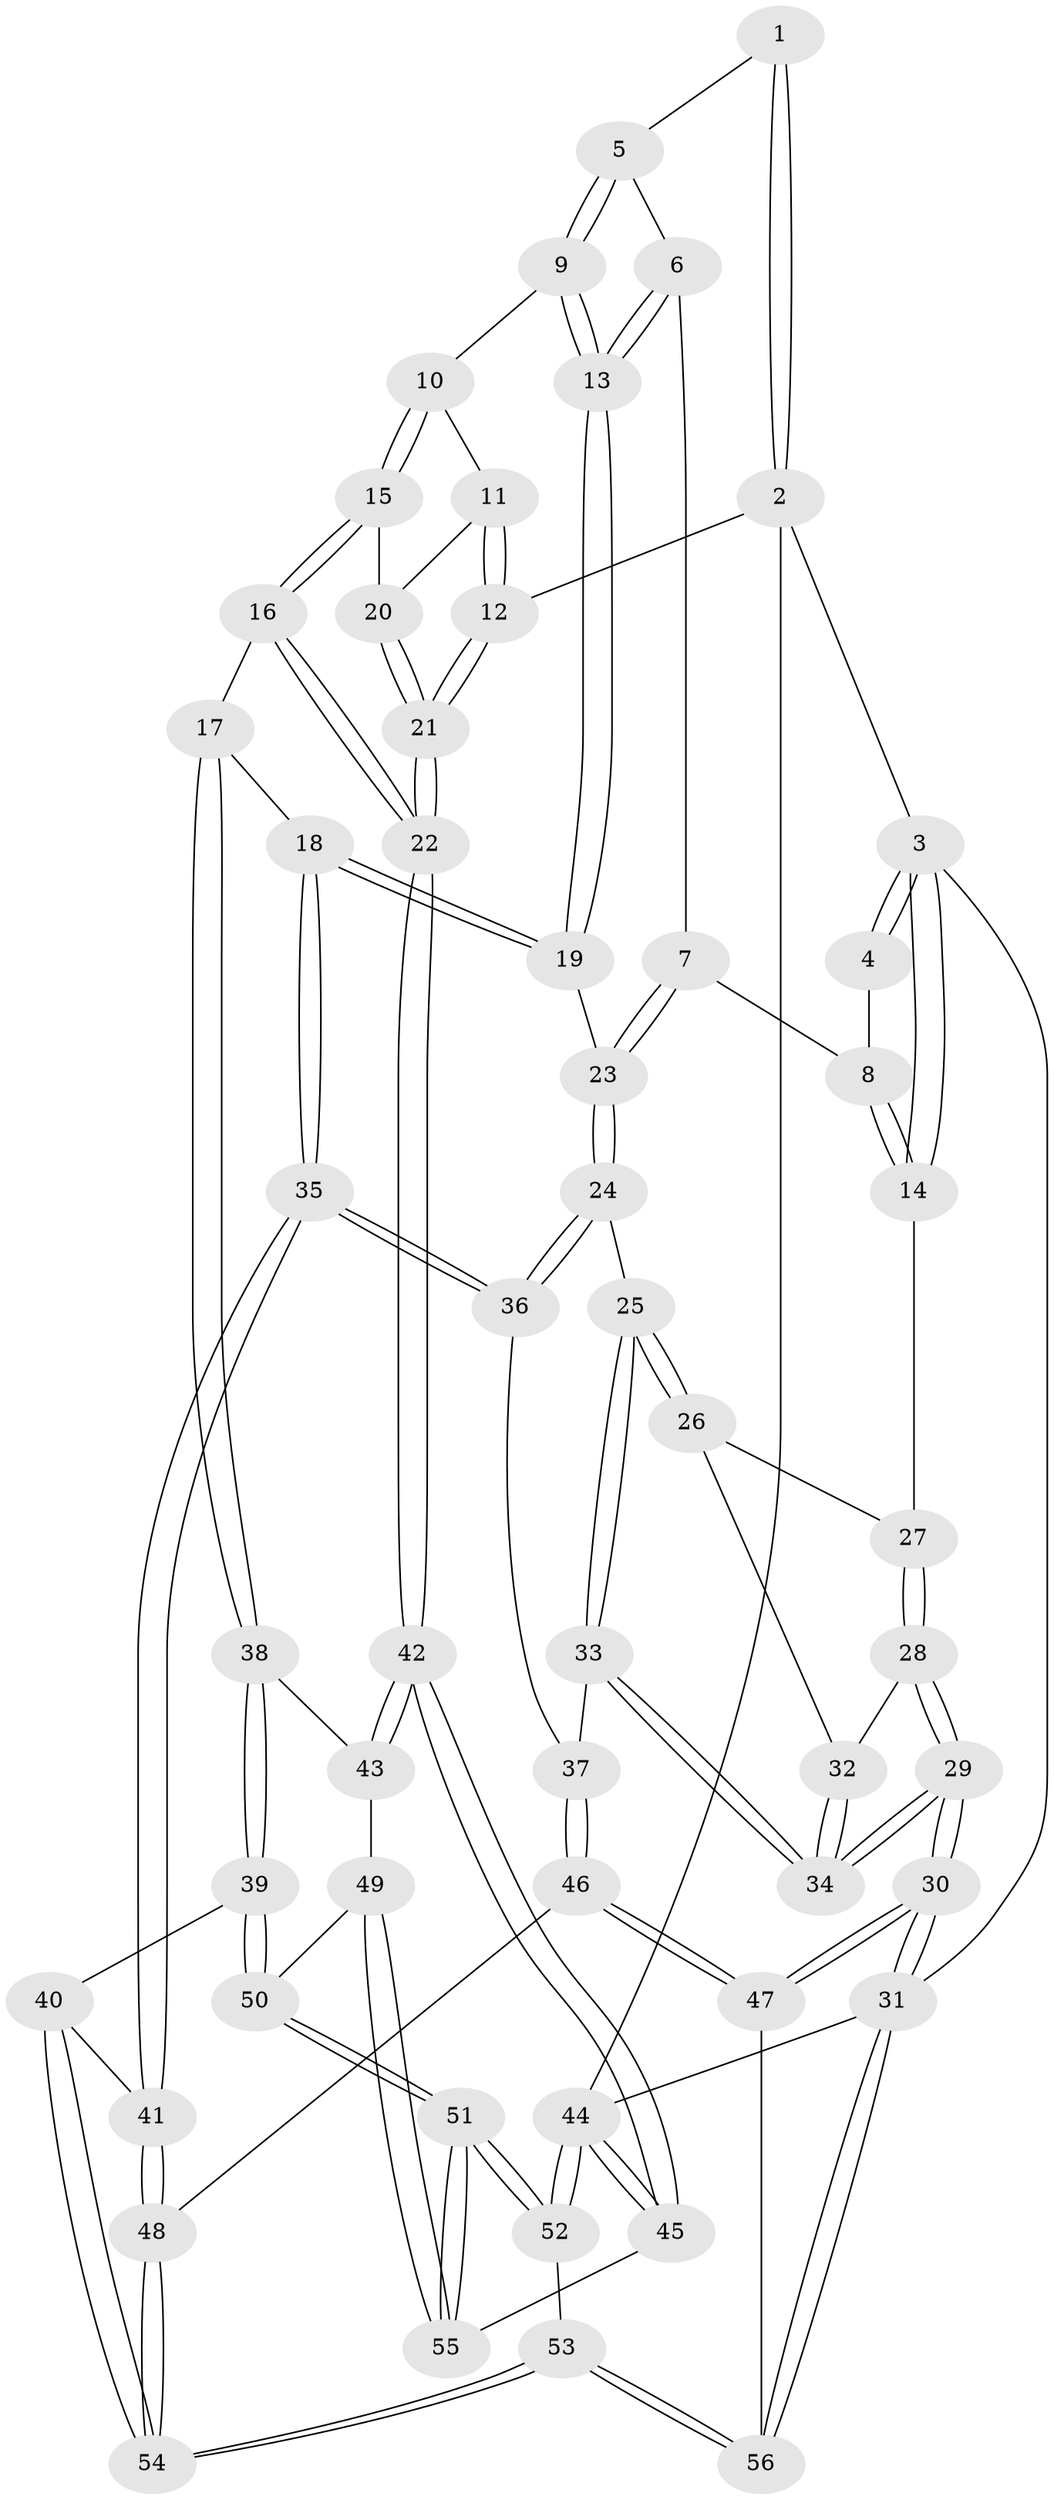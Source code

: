 // coarse degree distribution, {8: 0.02564102564102564, 3: 0.07692307692307693, 5: 0.4358974358974359, 4: 0.23076923076923078, 6: 0.23076923076923078}
// Generated by graph-tools (version 1.1) at 2025/21/03/04/25 18:21:34]
// undirected, 56 vertices, 137 edges
graph export_dot {
graph [start="1"]
  node [color=gray90,style=filled];
  1 [pos="+0.6136194614154399+0"];
  2 [pos="+1+0"];
  3 [pos="+0+0"];
  4 [pos="+0.41424255369347074+0"];
  5 [pos="+0.6189506386418694+0"];
  6 [pos="+0.5263459349011863+0.13120529367693728"];
  7 [pos="+0.35516495253196856+0.27722793918369665"];
  8 [pos="+0.312679258453911+0.21933032045545334"];
  9 [pos="+0.7354628367901673+0.15199639088742023"];
  10 [pos="+0.7771801276392702+0.18761056113370198"];
  11 [pos="+1+0"];
  12 [pos="+1+0"];
  13 [pos="+0.5726507618089983+0.3532818507212618"];
  14 [pos="+0+0"];
  15 [pos="+0.8145136030555126+0.2386912238098755"];
  16 [pos="+0.7078868911579224+0.47264233719014576"];
  17 [pos="+0.6988069311854159+0.47890125787178894"];
  18 [pos="+0.6714262698979055+0.47676418173138213"];
  19 [pos="+0.566002617768889+0.3786956410873497"];
  20 [pos="+0.8621482384526576+0.2507739323913387"];
  21 [pos="+1+0.46715683642377026"];
  22 [pos="+1+0.4838890625466791"];
  23 [pos="+0.3571701004636966+0.3743701892903421"];
  24 [pos="+0.34555173029524006+0.3899732554080152"];
  25 [pos="+0.24668575374089996+0.4022744317267241"];
  26 [pos="+0.1475800463322214+0.3812330015665413"];
  27 [pos="+0+0.008799783268610162"];
  28 [pos="+0+0.4098024906923349"];
  29 [pos="+0+0.7790823423561108"];
  30 [pos="+0+0.969046993242572"];
  31 [pos="+0+1"];
  32 [pos="+0.09501693445723296+0.4766231267120519"];
  33 [pos="+0.14872376177361338+0.6324872705551872"];
  34 [pos="+0.06149613790495837+0.6445489590674192"];
  35 [pos="+0.491294462530557+0.6481179168430682"];
  36 [pos="+0.3727998998479729+0.534226081444752"];
  37 [pos="+0.22695790044431793+0.651053047509822"];
  38 [pos="+0.765056436073756+0.6428137703879989"];
  39 [pos="+0.7544923102182355+0.6853837064500826"];
  40 [pos="+0.7112051114326963+0.6964705160357827"];
  41 [pos="+0.49480299622732166+0.7030928838342462"];
  42 [pos="+1+0.525419360407474"];
  43 [pos="+0.988814269743559+0.6156212360503561"];
  44 [pos="+1+1"];
  45 [pos="+1+0.7993610141119529"];
  46 [pos="+0.31884843808143076+0.8064384514714714"];
  47 [pos="+0.3109494522754413+0.8221430376697658"];
  48 [pos="+0.489183956614646+0.723590744531508"];
  49 [pos="+0.8893590322240358+0.7479272280887784"];
  50 [pos="+0.7679005165709973+0.7201254128024839"];
  51 [pos="+0.7529603759932209+0.9722268340015928"];
  52 [pos="+0.6959798271454055+1"];
  53 [pos="+0.6798970918553677+1"];
  54 [pos="+0.5841765626279765+0.8788165615972017"];
  55 [pos="+0.9128387558954815+0.8305636117728599"];
  56 [pos="+0.4117259278955512+1"];
  1 -- 2;
  1 -- 2;
  1 -- 5;
  2 -- 3;
  2 -- 12;
  2 -- 44;
  3 -- 4;
  3 -- 4;
  3 -- 14;
  3 -- 14;
  3 -- 31;
  4 -- 8;
  5 -- 6;
  5 -- 9;
  5 -- 9;
  6 -- 7;
  6 -- 13;
  6 -- 13;
  7 -- 8;
  7 -- 23;
  7 -- 23;
  8 -- 14;
  8 -- 14;
  9 -- 10;
  9 -- 13;
  9 -- 13;
  10 -- 11;
  10 -- 15;
  10 -- 15;
  11 -- 12;
  11 -- 12;
  11 -- 20;
  12 -- 21;
  12 -- 21;
  13 -- 19;
  13 -- 19;
  14 -- 27;
  15 -- 16;
  15 -- 16;
  15 -- 20;
  16 -- 17;
  16 -- 22;
  16 -- 22;
  17 -- 18;
  17 -- 38;
  17 -- 38;
  18 -- 19;
  18 -- 19;
  18 -- 35;
  18 -- 35;
  19 -- 23;
  20 -- 21;
  20 -- 21;
  21 -- 22;
  21 -- 22;
  22 -- 42;
  22 -- 42;
  23 -- 24;
  23 -- 24;
  24 -- 25;
  24 -- 36;
  24 -- 36;
  25 -- 26;
  25 -- 26;
  25 -- 33;
  25 -- 33;
  26 -- 27;
  26 -- 32;
  27 -- 28;
  27 -- 28;
  28 -- 29;
  28 -- 29;
  28 -- 32;
  29 -- 30;
  29 -- 30;
  29 -- 34;
  29 -- 34;
  30 -- 31;
  30 -- 31;
  30 -- 47;
  30 -- 47;
  31 -- 44;
  31 -- 56;
  31 -- 56;
  32 -- 34;
  32 -- 34;
  33 -- 34;
  33 -- 34;
  33 -- 37;
  35 -- 36;
  35 -- 36;
  35 -- 41;
  35 -- 41;
  36 -- 37;
  37 -- 46;
  37 -- 46;
  38 -- 39;
  38 -- 39;
  38 -- 43;
  39 -- 40;
  39 -- 50;
  39 -- 50;
  40 -- 41;
  40 -- 54;
  40 -- 54;
  41 -- 48;
  41 -- 48;
  42 -- 43;
  42 -- 43;
  42 -- 45;
  42 -- 45;
  43 -- 49;
  44 -- 45;
  44 -- 45;
  44 -- 52;
  44 -- 52;
  45 -- 55;
  46 -- 47;
  46 -- 47;
  46 -- 48;
  47 -- 56;
  48 -- 54;
  48 -- 54;
  49 -- 50;
  49 -- 55;
  49 -- 55;
  50 -- 51;
  50 -- 51;
  51 -- 52;
  51 -- 52;
  51 -- 55;
  51 -- 55;
  52 -- 53;
  53 -- 54;
  53 -- 54;
  53 -- 56;
  53 -- 56;
}
